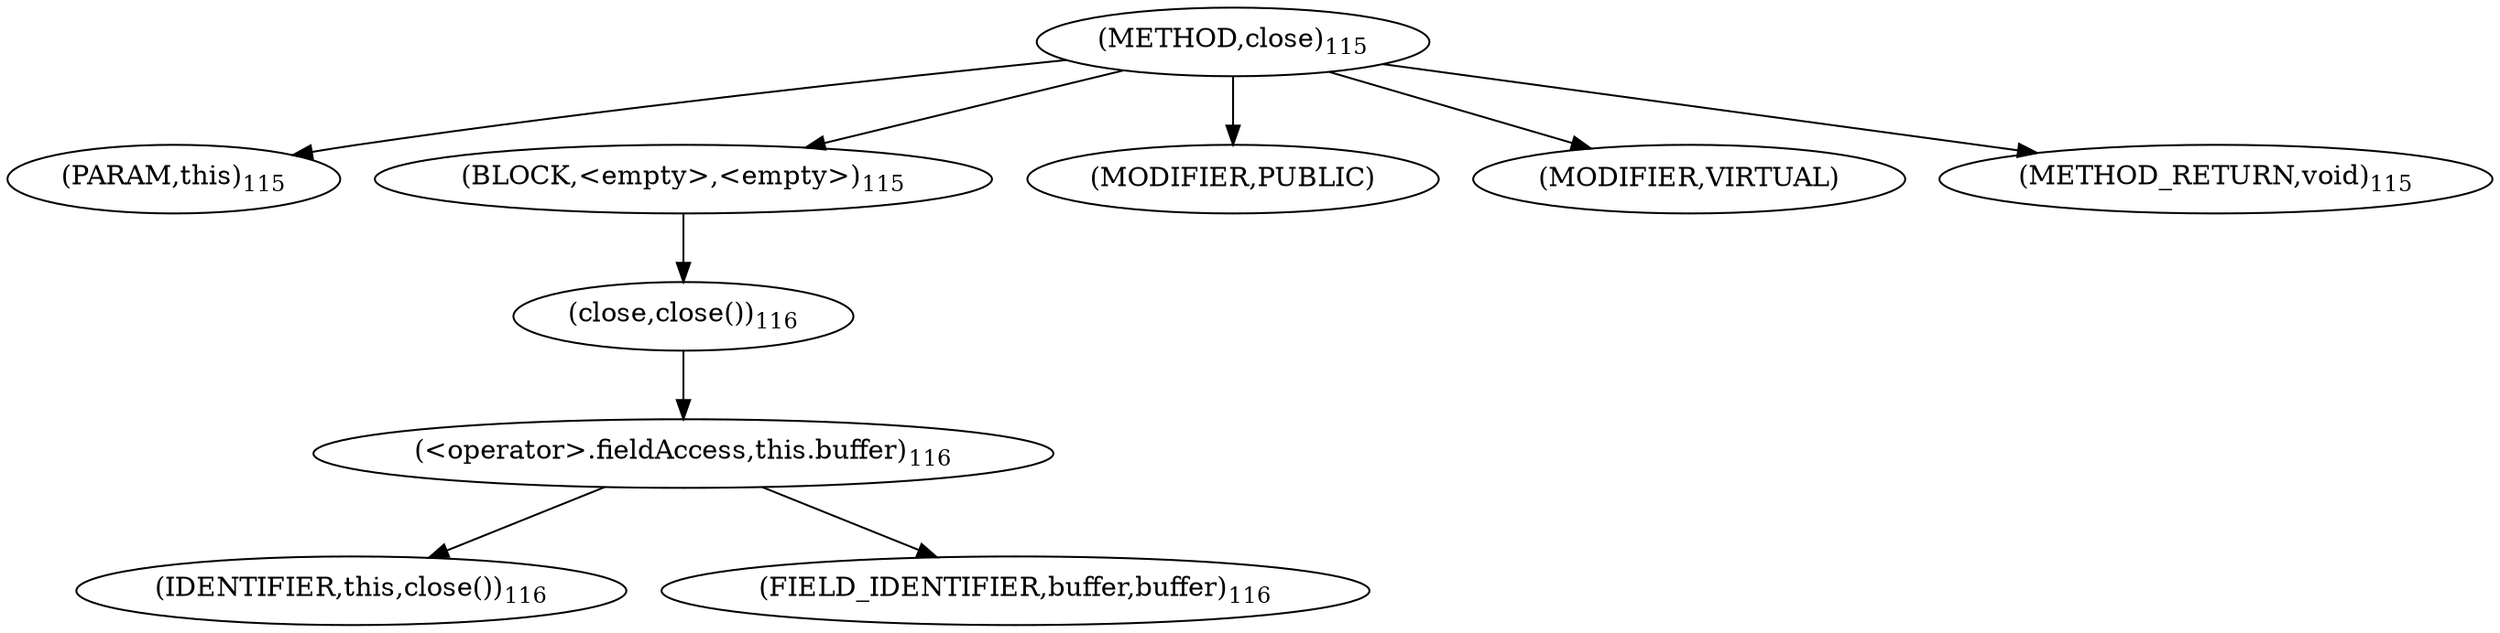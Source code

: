 digraph "close" {  
"206" [label = <(METHOD,close)<SUB>115</SUB>> ]
"18" [label = <(PARAM,this)<SUB>115</SUB>> ]
"207" [label = <(BLOCK,&lt;empty&gt;,&lt;empty&gt;)<SUB>115</SUB>> ]
"208" [label = <(close,close())<SUB>116</SUB>> ]
"209" [label = <(&lt;operator&gt;.fieldAccess,this.buffer)<SUB>116</SUB>> ]
"17" [label = <(IDENTIFIER,this,close())<SUB>116</SUB>> ]
"210" [label = <(FIELD_IDENTIFIER,buffer,buffer)<SUB>116</SUB>> ]
"211" [label = <(MODIFIER,PUBLIC)> ]
"212" [label = <(MODIFIER,VIRTUAL)> ]
"213" [label = <(METHOD_RETURN,void)<SUB>115</SUB>> ]
  "206" -> "18" 
  "206" -> "207" 
  "206" -> "211" 
  "206" -> "212" 
  "206" -> "213" 
  "207" -> "208" 
  "208" -> "209" 
  "209" -> "17" 
  "209" -> "210" 
}
